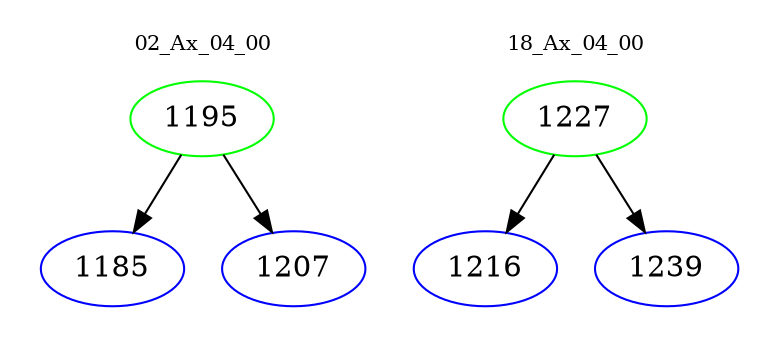 digraph{
subgraph cluster_0 {
color = white
label = "02_Ax_04_00";
fontsize=10;
T0_1195 [label="1195", color="green"]
T0_1195 -> T0_1185 [color="black"]
T0_1185 [label="1185", color="blue"]
T0_1195 -> T0_1207 [color="black"]
T0_1207 [label="1207", color="blue"]
}
subgraph cluster_1 {
color = white
label = "18_Ax_04_00";
fontsize=10;
T1_1227 [label="1227", color="green"]
T1_1227 -> T1_1216 [color="black"]
T1_1216 [label="1216", color="blue"]
T1_1227 -> T1_1239 [color="black"]
T1_1239 [label="1239", color="blue"]
}
}
